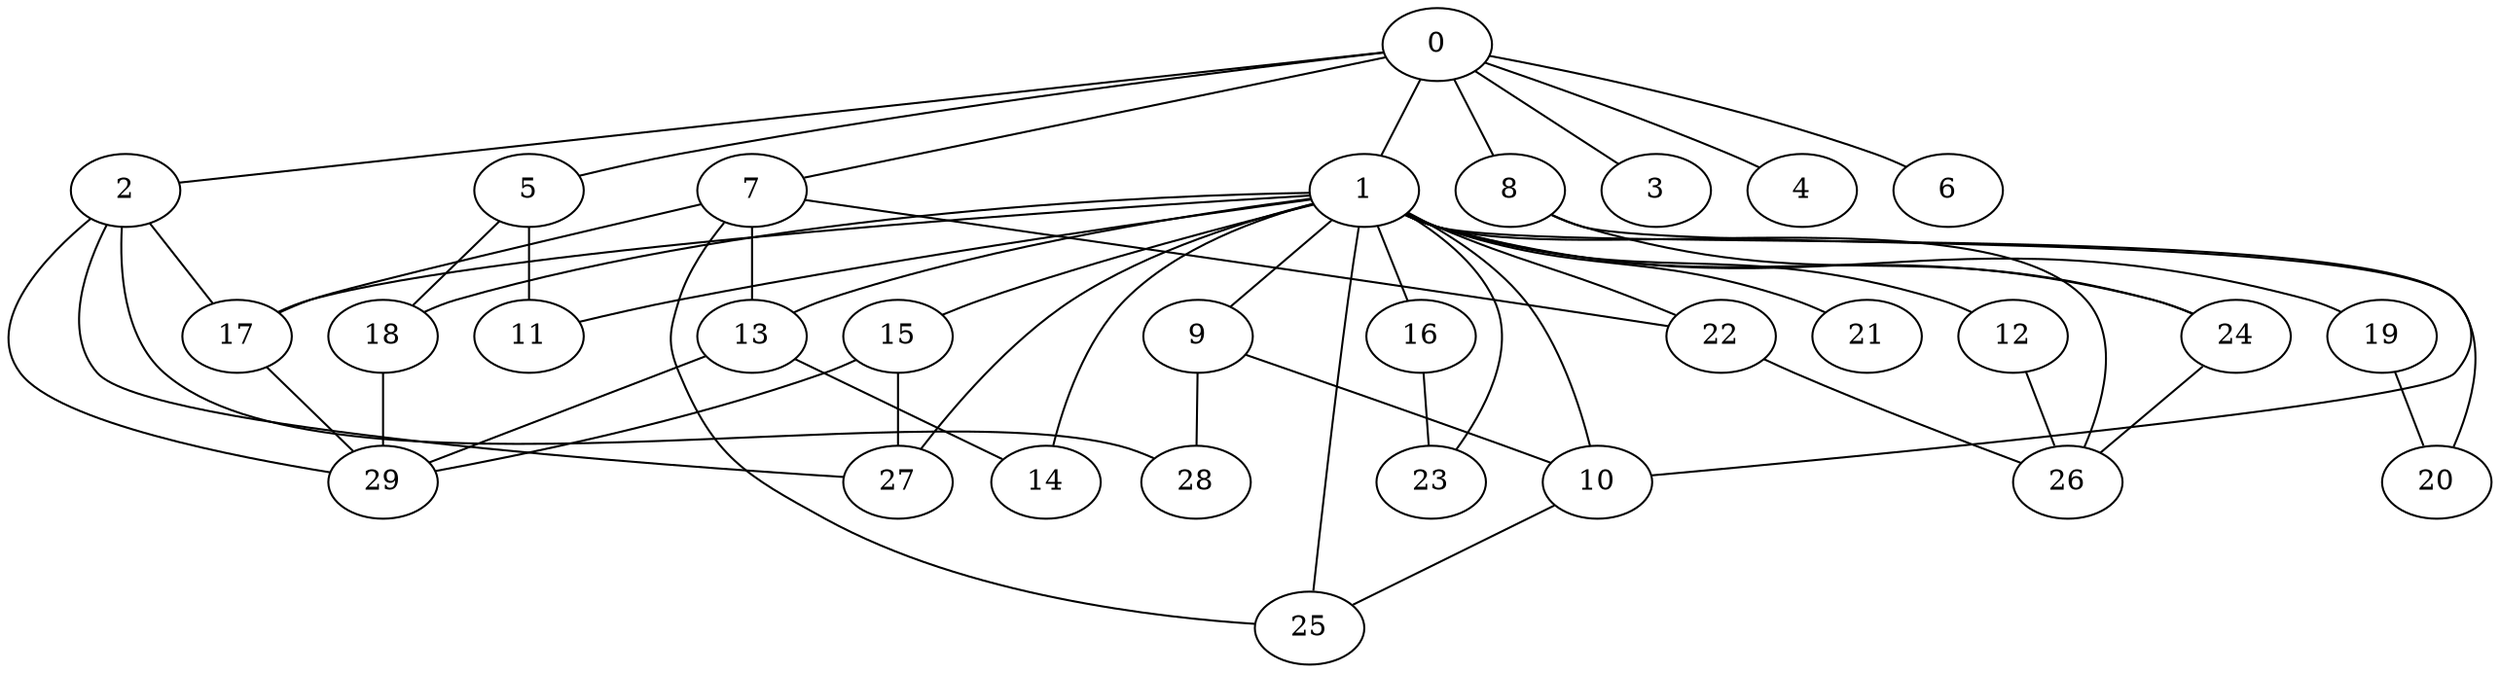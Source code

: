 
graph graphname {
    0 -- 1
0 -- 2
0 -- 3
0 -- 4
0 -- 5
0 -- 6
0 -- 7
0 -- 8
1 -- 9
1 -- 10
1 -- 11
1 -- 12
1 -- 13
1 -- 14
1 -- 15
1 -- 16
1 -- 17
1 -- 18
1 -- 19
1 -- 20
1 -- 21
1 -- 22
1 -- 23
1 -- 24
1 -- 25
1 -- 26
1 -- 27
2 -- 28
2 -- 29
2 -- 27
2 -- 17
5 -- 18
5 -- 11
7 -- 25
7 -- 22
7 -- 13
7 -- 17
8 -- 24
8 -- 10
9 -- 28
9 -- 10
10 -- 25
12 -- 26
13 -- 29
13 -- 14
15 -- 27
15 -- 29
16 -- 23
17 -- 29
18 -- 29
19 -- 20
22 -- 26
24 -- 26

}
